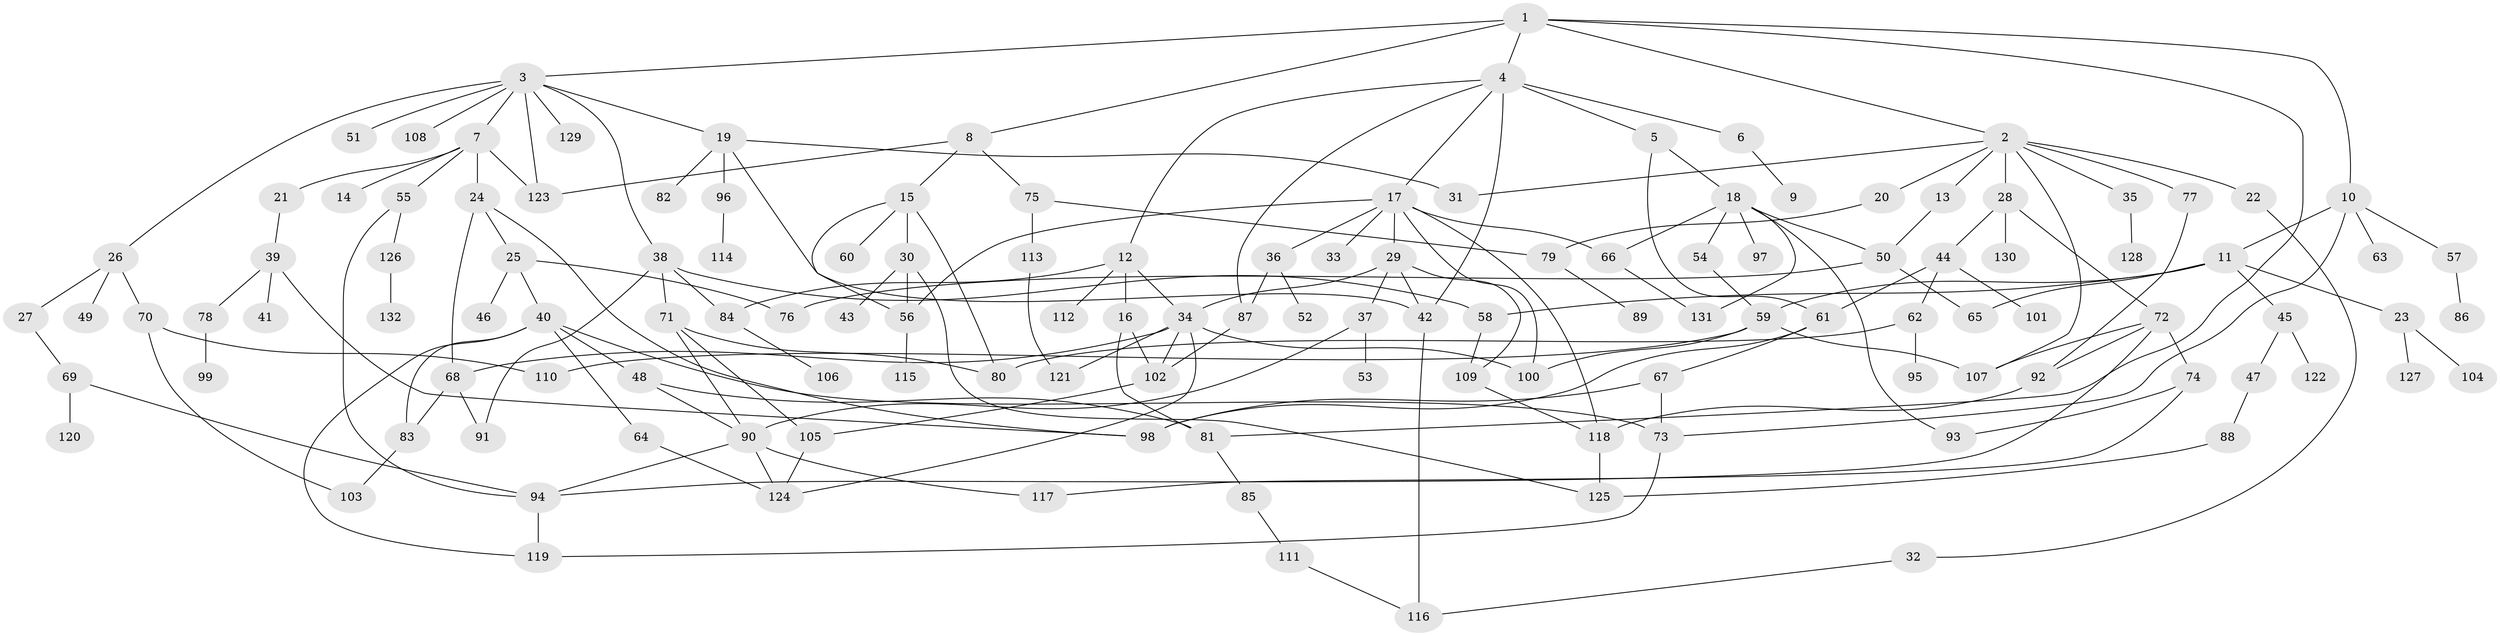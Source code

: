 // Generated by graph-tools (version 1.1) at 2025/49/03/09/25 03:49:18]
// undirected, 132 vertices, 192 edges
graph export_dot {
graph [start="1"]
  node [color=gray90,style=filled];
  1;
  2;
  3;
  4;
  5;
  6;
  7;
  8;
  9;
  10;
  11;
  12;
  13;
  14;
  15;
  16;
  17;
  18;
  19;
  20;
  21;
  22;
  23;
  24;
  25;
  26;
  27;
  28;
  29;
  30;
  31;
  32;
  33;
  34;
  35;
  36;
  37;
  38;
  39;
  40;
  41;
  42;
  43;
  44;
  45;
  46;
  47;
  48;
  49;
  50;
  51;
  52;
  53;
  54;
  55;
  56;
  57;
  58;
  59;
  60;
  61;
  62;
  63;
  64;
  65;
  66;
  67;
  68;
  69;
  70;
  71;
  72;
  73;
  74;
  75;
  76;
  77;
  78;
  79;
  80;
  81;
  82;
  83;
  84;
  85;
  86;
  87;
  88;
  89;
  90;
  91;
  92;
  93;
  94;
  95;
  96;
  97;
  98;
  99;
  100;
  101;
  102;
  103;
  104;
  105;
  106;
  107;
  108;
  109;
  110;
  111;
  112;
  113;
  114;
  115;
  116;
  117;
  118;
  119;
  120;
  121;
  122;
  123;
  124;
  125;
  126;
  127;
  128;
  129;
  130;
  131;
  132;
  1 -- 2;
  1 -- 3;
  1 -- 4;
  1 -- 8;
  1 -- 10;
  1 -- 81;
  2 -- 13;
  2 -- 20;
  2 -- 22;
  2 -- 28;
  2 -- 31;
  2 -- 35;
  2 -- 77;
  2 -- 107;
  3 -- 7;
  3 -- 19;
  3 -- 26;
  3 -- 38;
  3 -- 51;
  3 -- 108;
  3 -- 129;
  3 -- 123;
  4 -- 5;
  4 -- 6;
  4 -- 12;
  4 -- 17;
  4 -- 42;
  4 -- 87;
  5 -- 18;
  5 -- 61;
  6 -- 9;
  7 -- 14;
  7 -- 21;
  7 -- 24;
  7 -- 55;
  7 -- 123;
  8 -- 15;
  8 -- 75;
  8 -- 123;
  10 -- 11;
  10 -- 57;
  10 -- 63;
  10 -- 73;
  11 -- 23;
  11 -- 45;
  11 -- 58;
  11 -- 59;
  11 -- 65;
  12 -- 16;
  12 -- 84;
  12 -- 112;
  12 -- 34;
  13 -- 50;
  15 -- 30;
  15 -- 56;
  15 -- 60;
  15 -- 80;
  16 -- 102;
  16 -- 81;
  17 -- 29;
  17 -- 33;
  17 -- 36;
  17 -- 56;
  17 -- 100;
  17 -- 118;
  17 -- 66;
  18 -- 50;
  18 -- 54;
  18 -- 66;
  18 -- 97;
  18 -- 131;
  18 -- 93;
  19 -- 82;
  19 -- 96;
  19 -- 42;
  19 -- 31;
  20 -- 79;
  21 -- 39;
  22 -- 32;
  23 -- 104;
  23 -- 127;
  24 -- 25;
  24 -- 68;
  24 -- 98;
  25 -- 40;
  25 -- 46;
  25 -- 76;
  26 -- 27;
  26 -- 49;
  26 -- 70;
  27 -- 69;
  28 -- 44;
  28 -- 72;
  28 -- 130;
  29 -- 34;
  29 -- 37;
  29 -- 42;
  29 -- 109;
  30 -- 43;
  30 -- 125;
  30 -- 56;
  32 -- 116;
  34 -- 68;
  34 -- 100;
  34 -- 121;
  34 -- 102;
  34 -- 124;
  35 -- 128;
  36 -- 52;
  36 -- 87;
  37 -- 53;
  37 -- 90;
  38 -- 71;
  38 -- 58;
  38 -- 91;
  38 -- 84;
  39 -- 41;
  39 -- 78;
  39 -- 98;
  40 -- 48;
  40 -- 64;
  40 -- 83;
  40 -- 119;
  40 -- 73;
  42 -- 116;
  44 -- 61;
  44 -- 62;
  44 -- 101;
  45 -- 47;
  45 -- 122;
  47 -- 88;
  48 -- 90;
  48 -- 81;
  50 -- 65;
  50 -- 76;
  54 -- 59;
  55 -- 94;
  55 -- 126;
  56 -- 115;
  57 -- 86;
  58 -- 109;
  59 -- 110;
  59 -- 100;
  59 -- 107;
  61 -- 67;
  61 -- 98;
  62 -- 95;
  62 -- 80;
  64 -- 124;
  66 -- 131;
  67 -- 98;
  67 -- 73;
  68 -- 91;
  68 -- 83;
  69 -- 120;
  69 -- 94;
  70 -- 110;
  70 -- 103;
  71 -- 90;
  71 -- 80;
  71 -- 105;
  72 -- 74;
  72 -- 92;
  72 -- 107;
  72 -- 94;
  73 -- 119;
  74 -- 93;
  74 -- 117;
  75 -- 113;
  75 -- 79;
  77 -- 92;
  78 -- 99;
  79 -- 89;
  81 -- 85;
  83 -- 103;
  84 -- 106;
  85 -- 111;
  87 -- 102;
  88 -- 125;
  90 -- 117;
  90 -- 124;
  90 -- 94;
  92 -- 118;
  94 -- 119;
  96 -- 114;
  102 -- 105;
  105 -- 124;
  109 -- 118;
  111 -- 116;
  113 -- 121;
  118 -- 125;
  126 -- 132;
}
